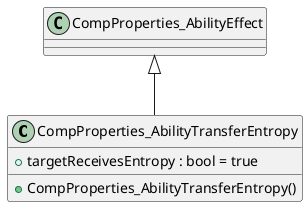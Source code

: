 @startuml
class CompProperties_AbilityTransferEntropy {
    + targetReceivesEntropy : bool = true
    + CompProperties_AbilityTransferEntropy()
}
CompProperties_AbilityEffect <|-- CompProperties_AbilityTransferEntropy
@enduml

